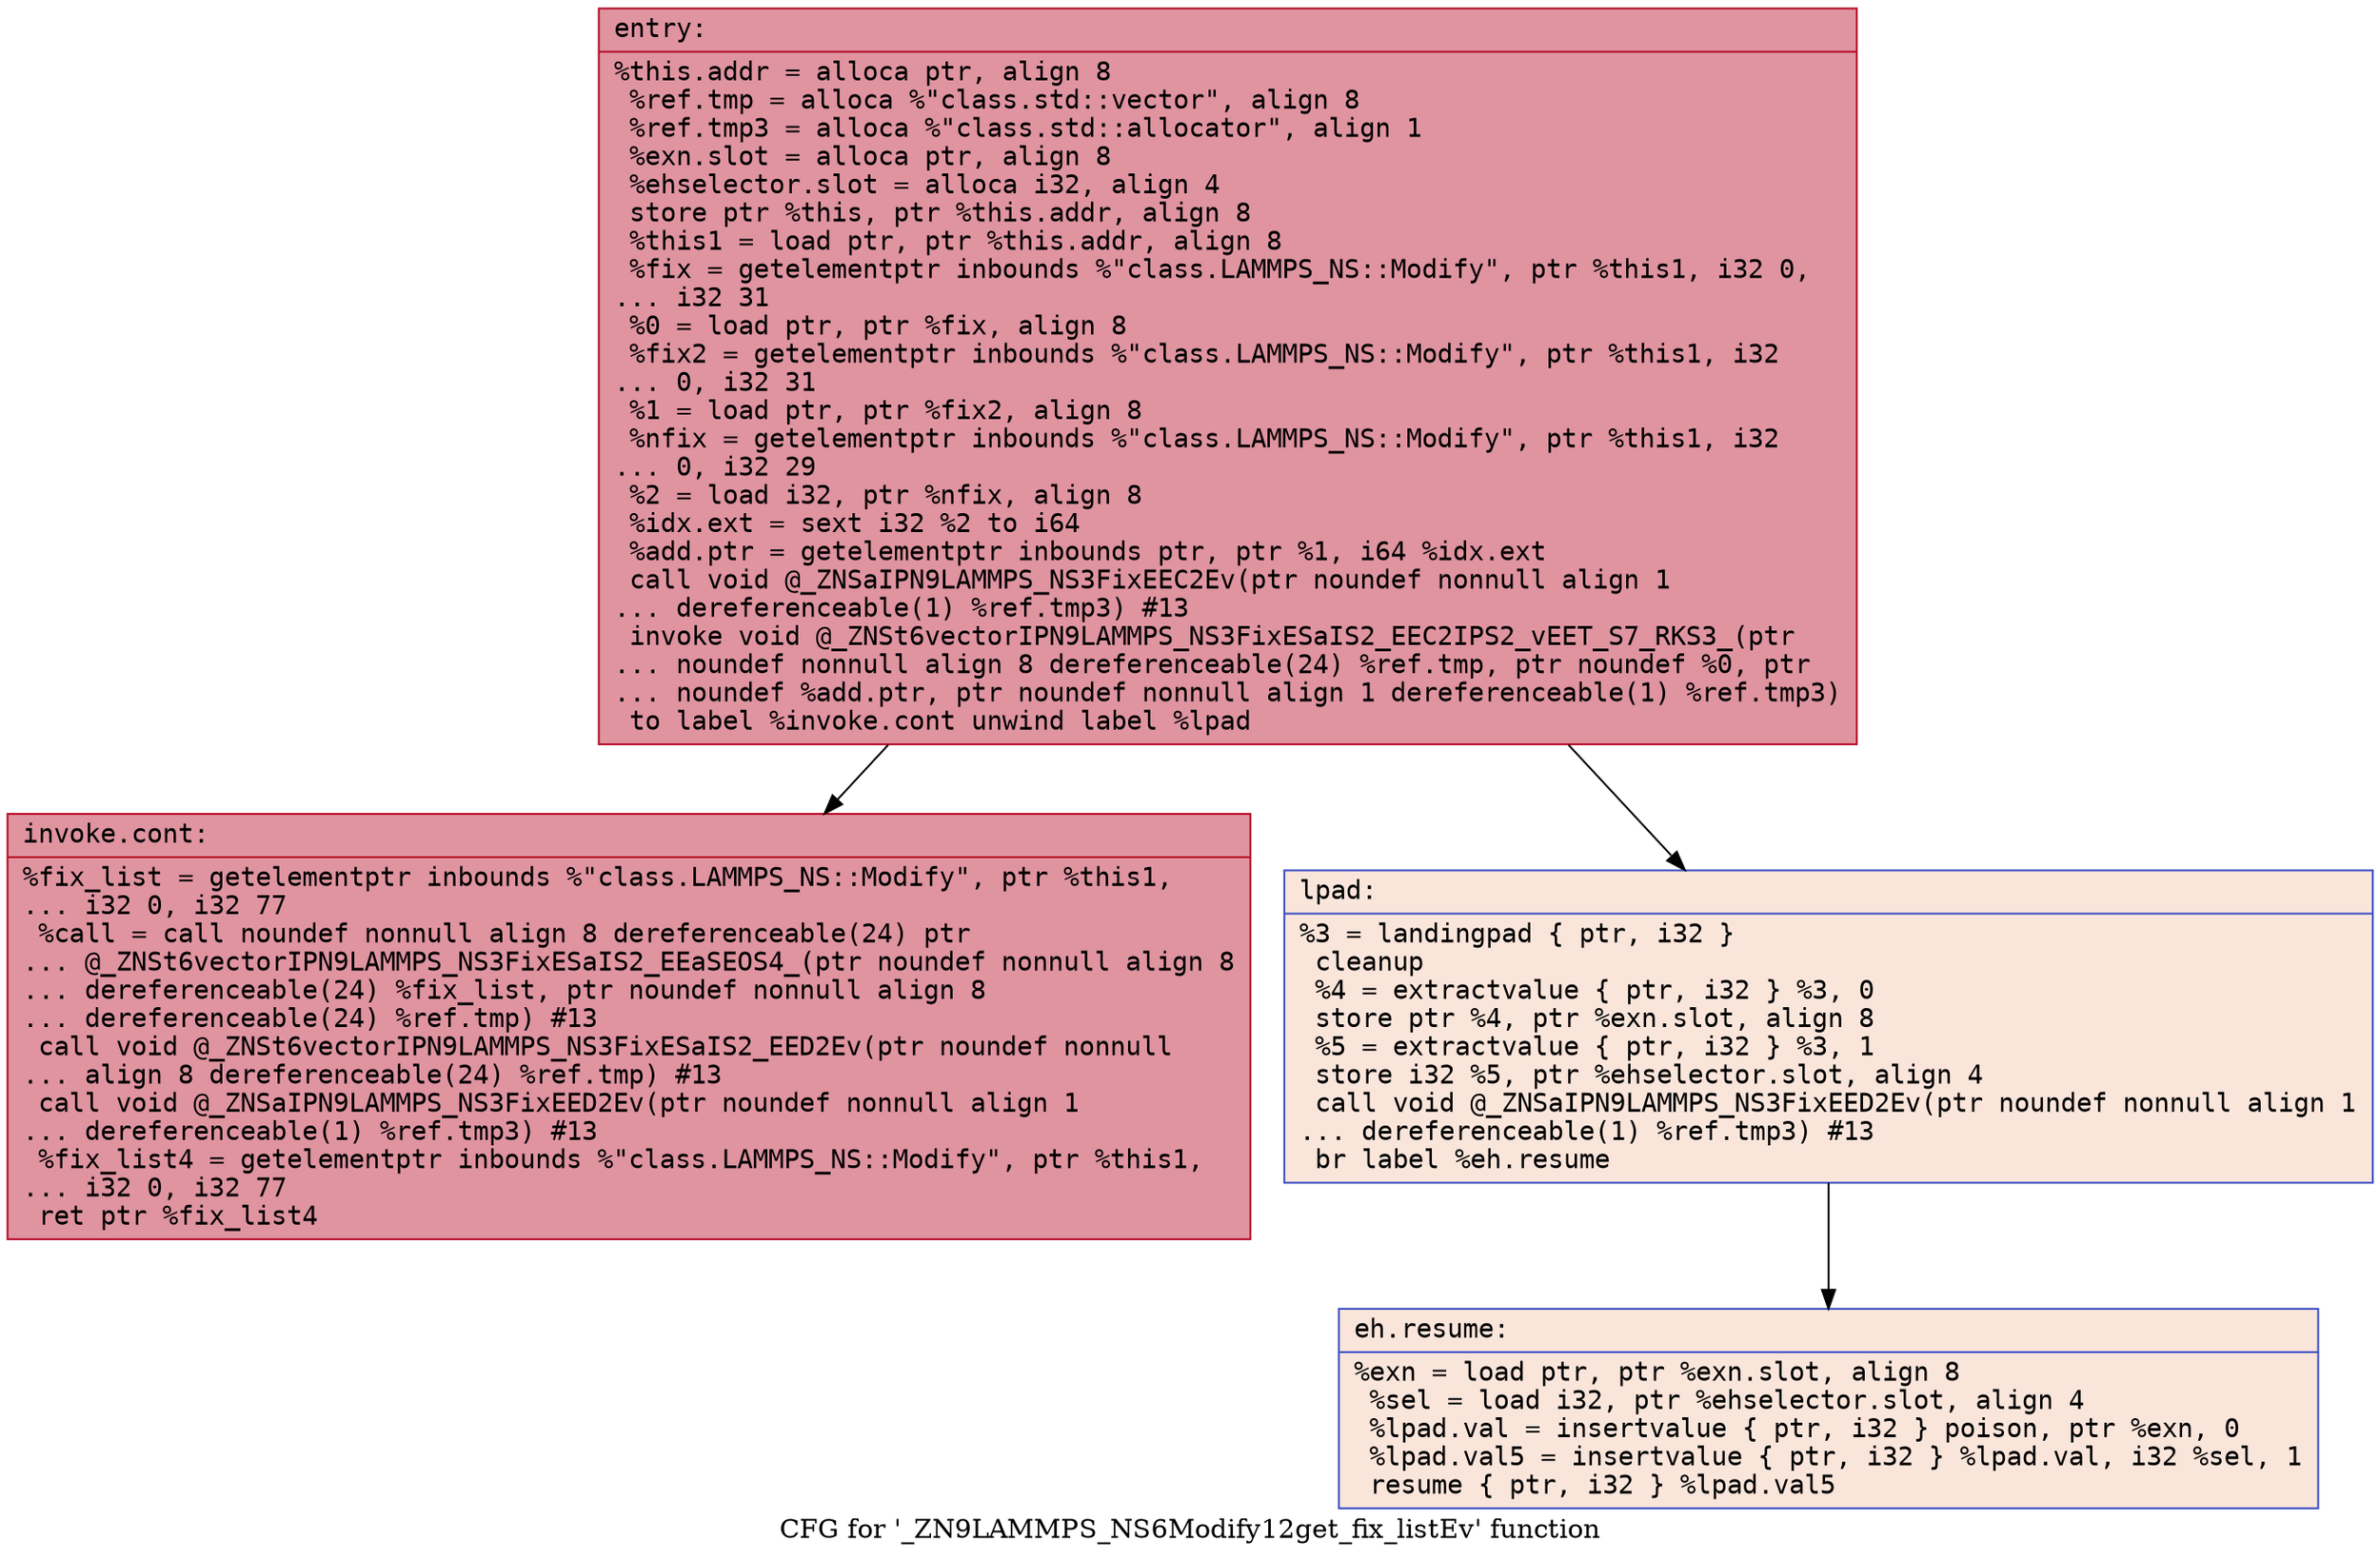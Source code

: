 digraph "CFG for '_ZN9LAMMPS_NS6Modify12get_fix_listEv' function" {
	label="CFG for '_ZN9LAMMPS_NS6Modify12get_fix_listEv' function";

	Node0x561f163b25c0 [shape=record,color="#b70d28ff", style=filled, fillcolor="#b70d2870" fontname="Courier",label="{entry:\l|  %this.addr = alloca ptr, align 8\l  %ref.tmp = alloca %\"class.std::vector\", align 8\l  %ref.tmp3 = alloca %\"class.std::allocator\", align 1\l  %exn.slot = alloca ptr, align 8\l  %ehselector.slot = alloca i32, align 4\l  store ptr %this, ptr %this.addr, align 8\l  %this1 = load ptr, ptr %this.addr, align 8\l  %fix = getelementptr inbounds %\"class.LAMMPS_NS::Modify\", ptr %this1, i32 0,\l... i32 31\l  %0 = load ptr, ptr %fix, align 8\l  %fix2 = getelementptr inbounds %\"class.LAMMPS_NS::Modify\", ptr %this1, i32\l... 0, i32 31\l  %1 = load ptr, ptr %fix2, align 8\l  %nfix = getelementptr inbounds %\"class.LAMMPS_NS::Modify\", ptr %this1, i32\l... 0, i32 29\l  %2 = load i32, ptr %nfix, align 8\l  %idx.ext = sext i32 %2 to i64\l  %add.ptr = getelementptr inbounds ptr, ptr %1, i64 %idx.ext\l  call void @_ZNSaIPN9LAMMPS_NS3FixEEC2Ev(ptr noundef nonnull align 1\l... dereferenceable(1) %ref.tmp3) #13\l  invoke void @_ZNSt6vectorIPN9LAMMPS_NS3FixESaIS2_EEC2IPS2_vEET_S7_RKS3_(ptr\l... noundef nonnull align 8 dereferenceable(24) %ref.tmp, ptr noundef %0, ptr\l... noundef %add.ptr, ptr noundef nonnull align 1 dereferenceable(1) %ref.tmp3)\l          to label %invoke.cont unwind label %lpad\l}"];
	Node0x561f163b25c0 -> Node0x561f163b32d0[tooltip="entry -> invoke.cont\nProbability 100.00%" ];
	Node0x561f163b25c0 -> Node0x561f163b3320[tooltip="entry -> lpad\nProbability 0.00%" ];
	Node0x561f163b32d0 [shape=record,color="#b70d28ff", style=filled, fillcolor="#b70d2870" fontname="Courier",label="{invoke.cont:\l|  %fix_list = getelementptr inbounds %\"class.LAMMPS_NS::Modify\", ptr %this1,\l... i32 0, i32 77\l  %call = call noundef nonnull align 8 dereferenceable(24) ptr\l... @_ZNSt6vectorIPN9LAMMPS_NS3FixESaIS2_EEaSEOS4_(ptr noundef nonnull align 8\l... dereferenceable(24) %fix_list, ptr noundef nonnull align 8\l... dereferenceable(24) %ref.tmp) #13\l  call void @_ZNSt6vectorIPN9LAMMPS_NS3FixESaIS2_EED2Ev(ptr noundef nonnull\l... align 8 dereferenceable(24) %ref.tmp) #13\l  call void @_ZNSaIPN9LAMMPS_NS3FixEED2Ev(ptr noundef nonnull align 1\l... dereferenceable(1) %ref.tmp3) #13\l  %fix_list4 = getelementptr inbounds %\"class.LAMMPS_NS::Modify\", ptr %this1,\l... i32 0, i32 77\l  ret ptr %fix_list4\l}"];
	Node0x561f163b3320 [shape=record,color="#3d50c3ff", style=filled, fillcolor="#f4c5ad70" fontname="Courier",label="{lpad:\l|  %3 = landingpad \{ ptr, i32 \}\l          cleanup\l  %4 = extractvalue \{ ptr, i32 \} %3, 0\l  store ptr %4, ptr %exn.slot, align 8\l  %5 = extractvalue \{ ptr, i32 \} %3, 1\l  store i32 %5, ptr %ehselector.slot, align 4\l  call void @_ZNSaIPN9LAMMPS_NS3FixEED2Ev(ptr noundef nonnull align 1\l... dereferenceable(1) %ref.tmp3) #13\l  br label %eh.resume\l}"];
	Node0x561f163b3320 -> Node0x561f163b3e90[tooltip="lpad -> eh.resume\nProbability 100.00%" ];
	Node0x561f163b3e90 [shape=record,color="#3d50c3ff", style=filled, fillcolor="#f4c5ad70" fontname="Courier",label="{eh.resume:\l|  %exn = load ptr, ptr %exn.slot, align 8\l  %sel = load i32, ptr %ehselector.slot, align 4\l  %lpad.val = insertvalue \{ ptr, i32 \} poison, ptr %exn, 0\l  %lpad.val5 = insertvalue \{ ptr, i32 \} %lpad.val, i32 %sel, 1\l  resume \{ ptr, i32 \} %lpad.val5\l}"];
}
